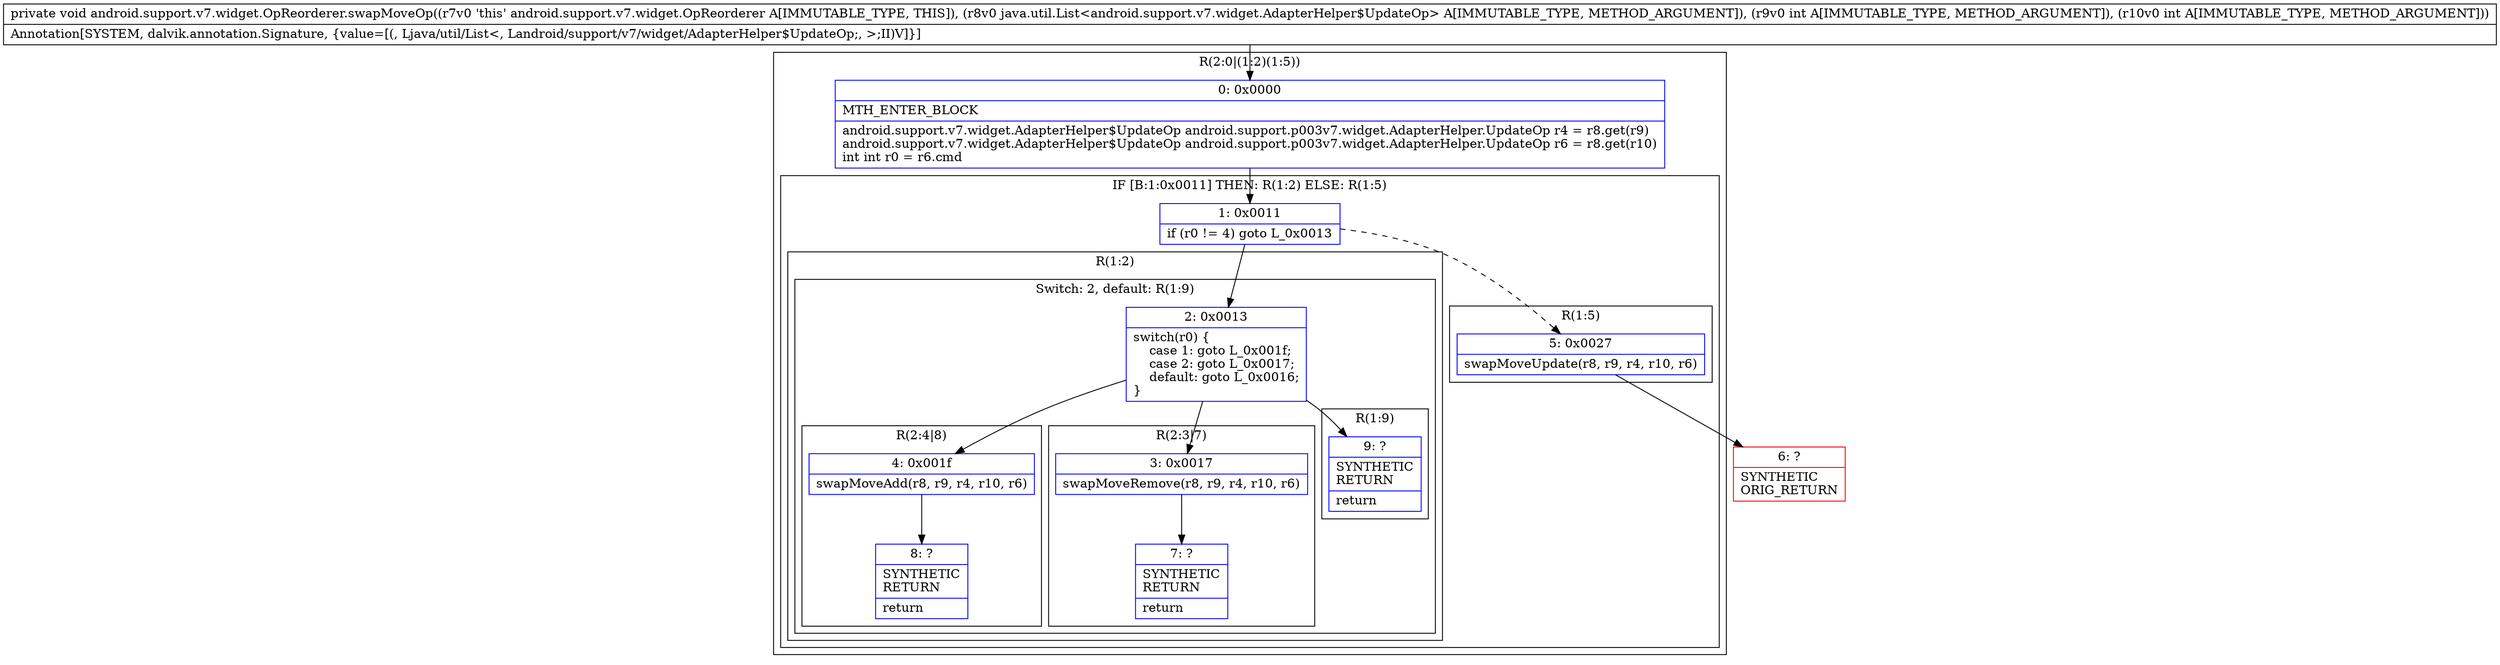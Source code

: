 digraph "CFG forandroid.support.v7.widget.OpReorderer.swapMoveOp(Ljava\/util\/List;II)V" {
subgraph cluster_Region_1483038235 {
label = "R(2:0|(1:2)(1:5))";
node [shape=record,color=blue];
Node_0 [shape=record,label="{0\:\ 0x0000|MTH_ENTER_BLOCK\l|android.support.v7.widget.AdapterHelper$UpdateOp android.support.p003v7.widget.AdapterHelper.UpdateOp r4 = r8.get(r9)\landroid.support.v7.widget.AdapterHelper$UpdateOp android.support.p003v7.widget.AdapterHelper.UpdateOp r6 = r8.get(r10)\lint int r0 = r6.cmd\l}"];
subgraph cluster_IfRegion_1398327449 {
label = "IF [B:1:0x0011] THEN: R(1:2) ELSE: R(1:5)";
node [shape=record,color=blue];
Node_1 [shape=record,label="{1\:\ 0x0011|if (r0 != 4) goto L_0x0013\l}"];
subgraph cluster_Region_1080387855 {
label = "R(1:2)";
node [shape=record,color=blue];
subgraph cluster_SwitchRegion_761052175 {
label = "Switch: 2, default: R(1:9)";
node [shape=record,color=blue];
Node_2 [shape=record,label="{2\:\ 0x0013|switch(r0) \{\l    case 1: goto L_0x001f;\l    case 2: goto L_0x0017;\l    default: goto L_0x0016;\l\}\l}"];
subgraph cluster_Region_882461817 {
label = "R(2:4|8)";
node [shape=record,color=blue];
Node_4 [shape=record,label="{4\:\ 0x001f|swapMoveAdd(r8, r9, r4, r10, r6)\l}"];
Node_8 [shape=record,label="{8\:\ ?|SYNTHETIC\lRETURN\l|return\l}"];
}
subgraph cluster_Region_1468126140 {
label = "R(2:3|7)";
node [shape=record,color=blue];
Node_3 [shape=record,label="{3\:\ 0x0017|swapMoveRemove(r8, r9, r4, r10, r6)\l}"];
Node_7 [shape=record,label="{7\:\ ?|SYNTHETIC\lRETURN\l|return\l}"];
}
subgraph cluster_Region_134056749 {
label = "R(1:9)";
node [shape=record,color=blue];
Node_9 [shape=record,label="{9\:\ ?|SYNTHETIC\lRETURN\l|return\l}"];
}
}
}
subgraph cluster_Region_557829923 {
label = "R(1:5)";
node [shape=record,color=blue];
Node_5 [shape=record,label="{5\:\ 0x0027|swapMoveUpdate(r8, r9, r4, r10, r6)\l}"];
}
}
}
Node_6 [shape=record,color=red,label="{6\:\ ?|SYNTHETIC\lORIG_RETURN\l}"];
MethodNode[shape=record,label="{private void android.support.v7.widget.OpReorderer.swapMoveOp((r7v0 'this' android.support.v7.widget.OpReorderer A[IMMUTABLE_TYPE, THIS]), (r8v0 java.util.List\<android.support.v7.widget.AdapterHelper$UpdateOp\> A[IMMUTABLE_TYPE, METHOD_ARGUMENT]), (r9v0 int A[IMMUTABLE_TYPE, METHOD_ARGUMENT]), (r10v0 int A[IMMUTABLE_TYPE, METHOD_ARGUMENT]))  | Annotation[SYSTEM, dalvik.annotation.Signature, \{value=[(, Ljava\/util\/List\<, Landroid\/support\/v7\/widget\/AdapterHelper$UpdateOp;, \>;II)V]\}]\l}"];
MethodNode -> Node_0;
Node_0 -> Node_1;
Node_1 -> Node_2;
Node_1 -> Node_5[style=dashed];
Node_2 -> Node_3;
Node_2 -> Node_4;
Node_2 -> Node_9;
Node_4 -> Node_8;
Node_3 -> Node_7;
Node_5 -> Node_6;
}

